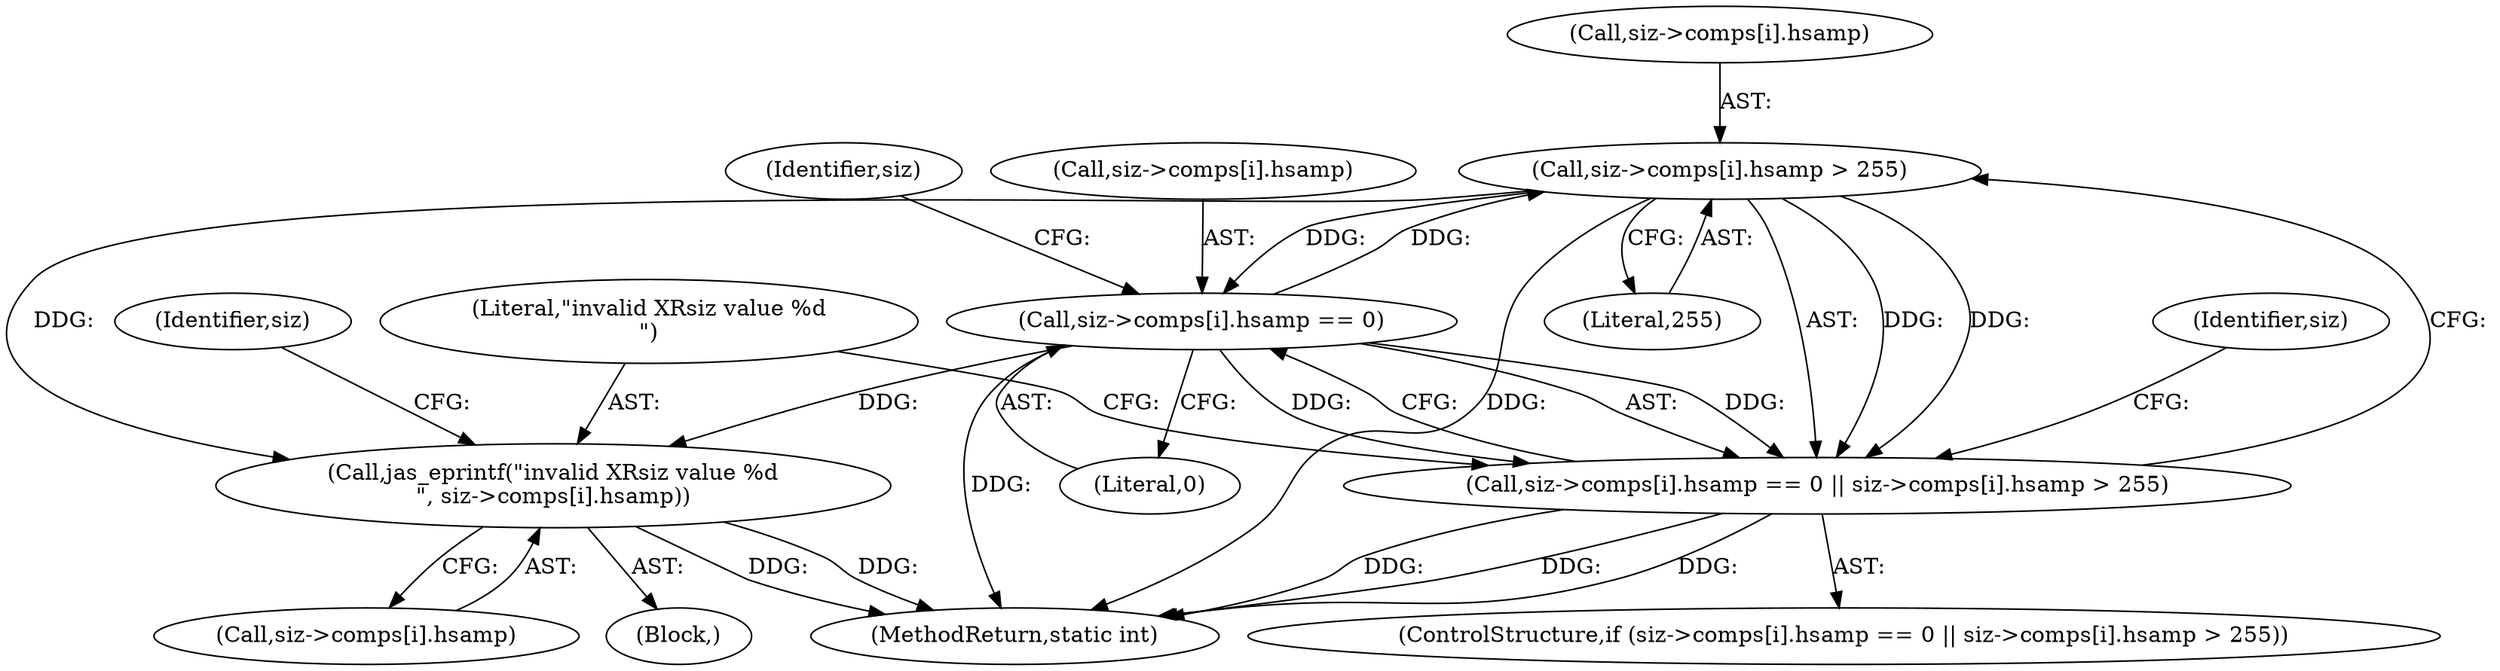 digraph "0_jasper_ba2b9d000660313af7b692542afbd374c5685865@pointer" {
"1000325" [label="(Call,siz->comps[i].hsamp > 255)"];
"1000316" [label="(Call,siz->comps[i].hsamp == 0)"];
"1000325" [label="(Call,siz->comps[i].hsamp > 255)"];
"1000315" [label="(Call,siz->comps[i].hsamp == 0 || siz->comps[i].hsamp > 255)"];
"1000335" [label="(Call,jas_eprintf(\"invalid XRsiz value %d\n\", siz->comps[i].hsamp))"];
"1000325" [label="(Call,siz->comps[i].hsamp > 255)"];
"1000357" [label="(Identifier,siz)"];
"1000324" [label="(Literal,0)"];
"1000336" [label="(Literal,\"invalid XRsiz value %d\n\")"];
"1000333" [label="(Literal,255)"];
"1000314" [label="(ControlStructure,if (siz->comps[i].hsamp == 0 || siz->comps[i].hsamp > 255))"];
"1000334" [label="(Block,)"];
"1000337" [label="(Call,siz->comps[i].hsamp)"];
"1000346" [label="(Identifier,siz)"];
"1000335" [label="(Call,jas_eprintf(\"invalid XRsiz value %d\n\", siz->comps[i].hsamp))"];
"1000315" [label="(Call,siz->comps[i].hsamp == 0 || siz->comps[i].hsamp > 255)"];
"1000316" [label="(Call,siz->comps[i].hsamp == 0)"];
"1000326" [label="(Call,siz->comps[i].hsamp)"];
"1000329" [label="(Identifier,siz)"];
"1000317" [label="(Call,siz->comps[i].hsamp)"];
"1000427" [label="(MethodReturn,static int)"];
"1000325" -> "1000315"  [label="AST: "];
"1000325" -> "1000333"  [label="CFG: "];
"1000326" -> "1000325"  [label="AST: "];
"1000333" -> "1000325"  [label="AST: "];
"1000315" -> "1000325"  [label="CFG: "];
"1000325" -> "1000427"  [label="DDG: "];
"1000325" -> "1000316"  [label="DDG: "];
"1000325" -> "1000315"  [label="DDG: "];
"1000325" -> "1000315"  [label="DDG: "];
"1000316" -> "1000325"  [label="DDG: "];
"1000325" -> "1000335"  [label="DDG: "];
"1000316" -> "1000315"  [label="AST: "];
"1000316" -> "1000324"  [label="CFG: "];
"1000317" -> "1000316"  [label="AST: "];
"1000324" -> "1000316"  [label="AST: "];
"1000329" -> "1000316"  [label="CFG: "];
"1000315" -> "1000316"  [label="CFG: "];
"1000316" -> "1000427"  [label="DDG: "];
"1000316" -> "1000315"  [label="DDG: "];
"1000316" -> "1000315"  [label="DDG: "];
"1000316" -> "1000335"  [label="DDG: "];
"1000315" -> "1000314"  [label="AST: "];
"1000336" -> "1000315"  [label="CFG: "];
"1000357" -> "1000315"  [label="CFG: "];
"1000315" -> "1000427"  [label="DDG: "];
"1000315" -> "1000427"  [label="DDG: "];
"1000315" -> "1000427"  [label="DDG: "];
"1000335" -> "1000334"  [label="AST: "];
"1000335" -> "1000337"  [label="CFG: "];
"1000336" -> "1000335"  [label="AST: "];
"1000337" -> "1000335"  [label="AST: "];
"1000346" -> "1000335"  [label="CFG: "];
"1000335" -> "1000427"  [label="DDG: "];
"1000335" -> "1000427"  [label="DDG: "];
}
